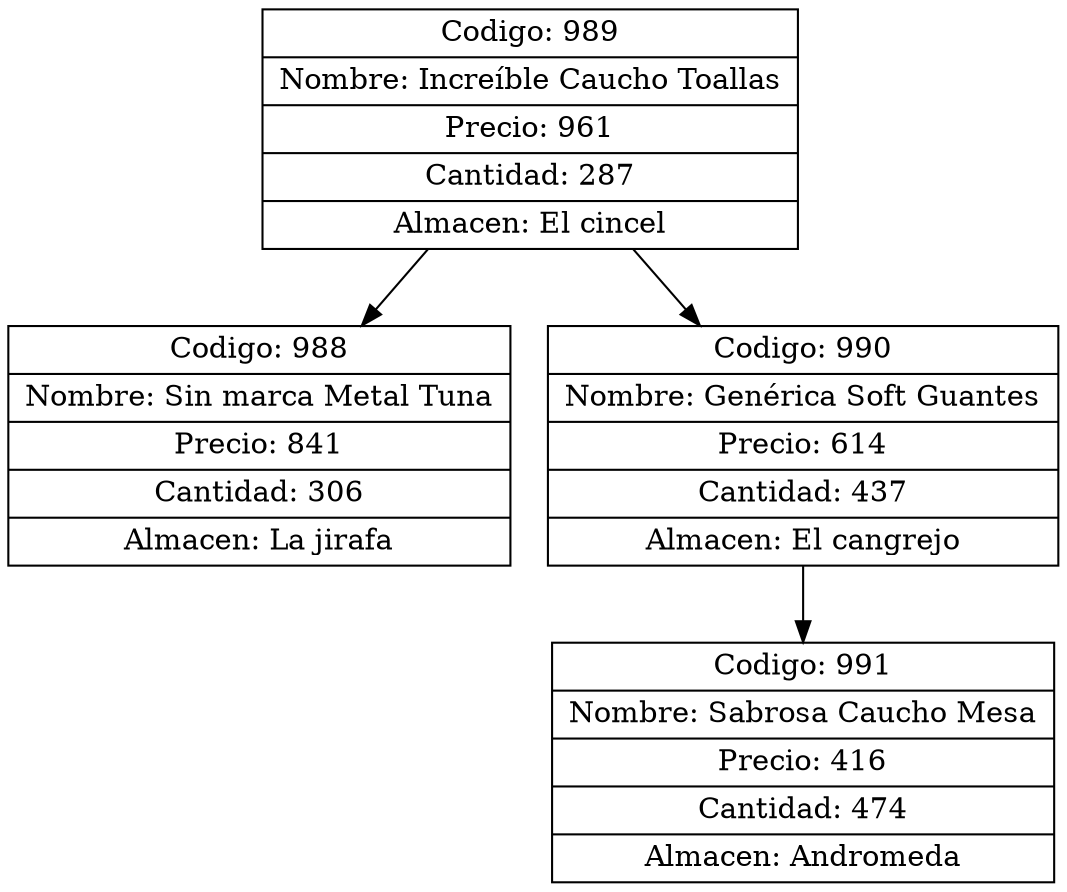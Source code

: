 digraph G{
node[shape="box" shape="record"]
nodo989[label="{ Codigo: 989 | Nombre: Increíble Caucho Toallas | Precio: 961 | Cantidad: 287 | Almacen: El cincel}"];
nodo988[label="{ Codigo: 988 | Nombre: Sin marca Metal Tuna | Precio: 841 | Cantidad: 306 | Almacen: La jirafa}"];
nodo989->nodo988;
nodo990[label="{ Codigo: 990 | Nombre: Genérica Soft Guantes | Precio: 614 | Cantidad: 437 | Almacen: El cangrejo}"];
nodo991[label="{ Codigo: 991 | Nombre: Sabrosa Caucho Mesa | Precio: 416 | Cantidad: 474 | Almacen: Andromeda}"];
nodo990->nodo991;
nodo989->nodo990;
}
